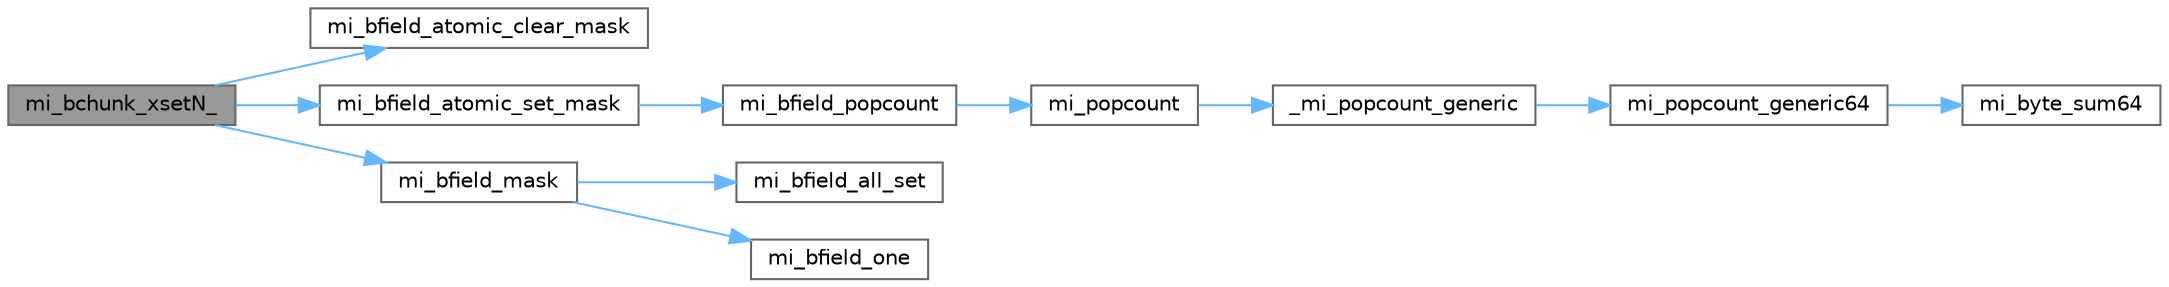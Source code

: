 digraph "mi_bchunk_xsetN_"
{
 // LATEX_PDF_SIZE
  bgcolor="transparent";
  edge [fontname=Helvetica,fontsize=10,labelfontname=Helvetica,labelfontsize=10];
  node [fontname=Helvetica,fontsize=10,shape=box,height=0.2,width=0.4];
  rankdir="LR";
  Node1 [id="Node000001",label="mi_bchunk_xsetN_",height=0.2,width=0.4,color="gray40", fillcolor="grey60", style="filled", fontcolor="black",tooltip=" "];
  Node1 -> Node2 [id="edge11_Node000001_Node000002",color="steelblue1",style="solid",tooltip=" "];
  Node2 [id="Node000002",label="mi_bfield_atomic_clear_mask",height=0.2,width=0.4,color="grey40", fillcolor="white", style="filled",URL="$bitmap_8c.html#a157e547da9e74cdee38d34ee1f8b787b",tooltip=" "];
  Node1 -> Node3 [id="edge12_Node000001_Node000003",color="steelblue1",style="solid",tooltip=" "];
  Node3 [id="Node000003",label="mi_bfield_atomic_set_mask",height=0.2,width=0.4,color="grey40", fillcolor="white", style="filled",URL="$bitmap_8c.html#a3aa02a150aa2df9d5d92fac60d1f39ee",tooltip=" "];
  Node3 -> Node4 [id="edge13_Node000003_Node000004",color="steelblue1",style="solid",tooltip=" "];
  Node4 [id="Node000004",label="mi_bfield_popcount",height=0.2,width=0.4,color="grey40", fillcolor="white", style="filled",URL="$bitmap_8c.html#abefd27aa9e4c7a51d85c63a2b2374928",tooltip=" "];
  Node4 -> Node5 [id="edge14_Node000004_Node000005",color="steelblue1",style="solid",tooltip=" "];
  Node5 [id="Node000005",label="mi_popcount",height=0.2,width=0.4,color="grey40", fillcolor="white", style="filled",URL="$bits_8h.html#ac2a9854186003f70eb01135c9aca3529",tooltip=" "];
  Node5 -> Node6 [id="edge15_Node000005_Node000006",color="steelblue1",style="solid",tooltip=" "];
  Node6 [id="Node000006",label="_mi_popcount_generic",height=0.2,width=0.4,color="grey40", fillcolor="white", style="filled",URL="$libc_8c.html#aaab27db7dbed686101df507edc29d20b",tooltip=" "];
  Node6 -> Node7 [id="edge16_Node000006_Node000007",color="steelblue1",style="solid",tooltip=" "];
  Node7 [id="Node000007",label="mi_popcount_generic64",height=0.2,width=0.4,color="grey40", fillcolor="white", style="filled",URL="$libc_8c.html#a533578e7639a04fe16a92e5a7f5061d6",tooltip=" "];
  Node7 -> Node8 [id="edge17_Node000007_Node000008",color="steelblue1",style="solid",tooltip=" "];
  Node8 [id="Node000008",label="mi_byte_sum64",height=0.2,width=0.4,color="grey40", fillcolor="white", style="filled",URL="$libc_8c.html#ac08026bb16e7424486bc67475822bf66",tooltip=" "];
  Node1 -> Node9 [id="edge18_Node000001_Node000009",color="steelblue1",style="solid",tooltip=" "];
  Node9 [id="Node000009",label="mi_bfield_mask",height=0.2,width=0.4,color="grey40", fillcolor="white", style="filled",URL="$bitmap_8c.html#aa4d08980dc8daf4bb8b950a4d4a687ef",tooltip=" "];
  Node9 -> Node10 [id="edge19_Node000009_Node000010",color="steelblue1",style="solid",tooltip=" "];
  Node10 [id="Node000010",label="mi_bfield_all_set",height=0.2,width=0.4,color="grey40", fillcolor="white", style="filled",URL="$bitmap_8c.html#a68733ed030dc38eabe23102bf17fa86d",tooltip=" "];
  Node9 -> Node11 [id="edge20_Node000009_Node000011",color="steelblue1",style="solid",tooltip=" "];
  Node11 [id="Node000011",label="mi_bfield_one",height=0.2,width=0.4,color="grey40", fillcolor="white", style="filled",URL="$bitmap_8c.html#a8e898496b41e387ca00e77eff2cc364d",tooltip=" "];
}
